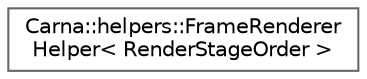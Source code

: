 digraph "Graphical Class Hierarchy"
{
 // LATEX_PDF_SIZE
  bgcolor="transparent";
  edge [fontname=Helvetica,fontsize=10,labelfontname=Helvetica,labelfontsize=10];
  node [fontname=Helvetica,fontsize=10,shape=box,height=0.2,width=0.4];
  rankdir="LR";
  Node0 [id="Node000000",label="Carna::helpers::FrameRenderer\lHelper\< RenderStageOrder \>",height=0.2,width=0.4,color="grey40", fillcolor="white", style="filled",URL="$classCarna_1_1helpers_1_1FrameRendererHelper.html",tooltip="Adds rendering stages to a base::FrameRenderer object according to RenderStageOrder."];
}
